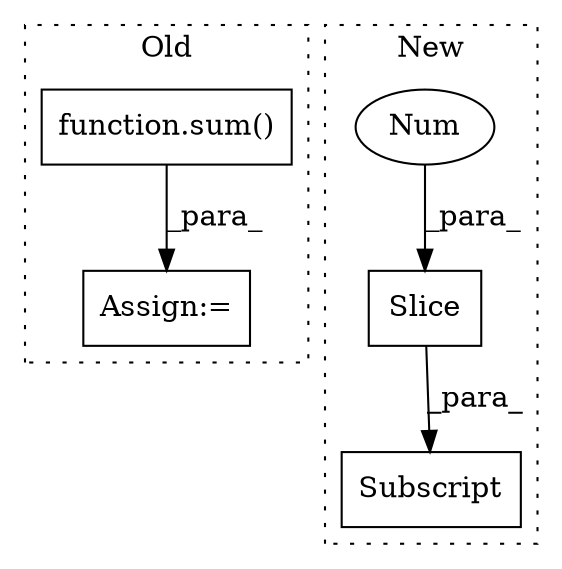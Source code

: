 digraph G {
subgraph cluster0 {
1 [label="function.sum()" a="75" s="1662,1687" l="4,1" shape="box"];
5 [label="Assign:=" a="68" s="1997" l="4" shape="box"];
label = "Old";
style="dotted";
}
subgraph cluster1 {
2 [label="Slice" a="80" s="1891" l="2" shape="box"];
3 [label="Num" a="76" s="1892" l="1" shape="ellipse"];
4 [label="Subscript" a="63" s="1883,0" l="11,0" shape="box"];
label = "New";
style="dotted";
}
1 -> 5 [label="_para_"];
2 -> 4 [label="_para_"];
3 -> 2 [label="_para_"];
}